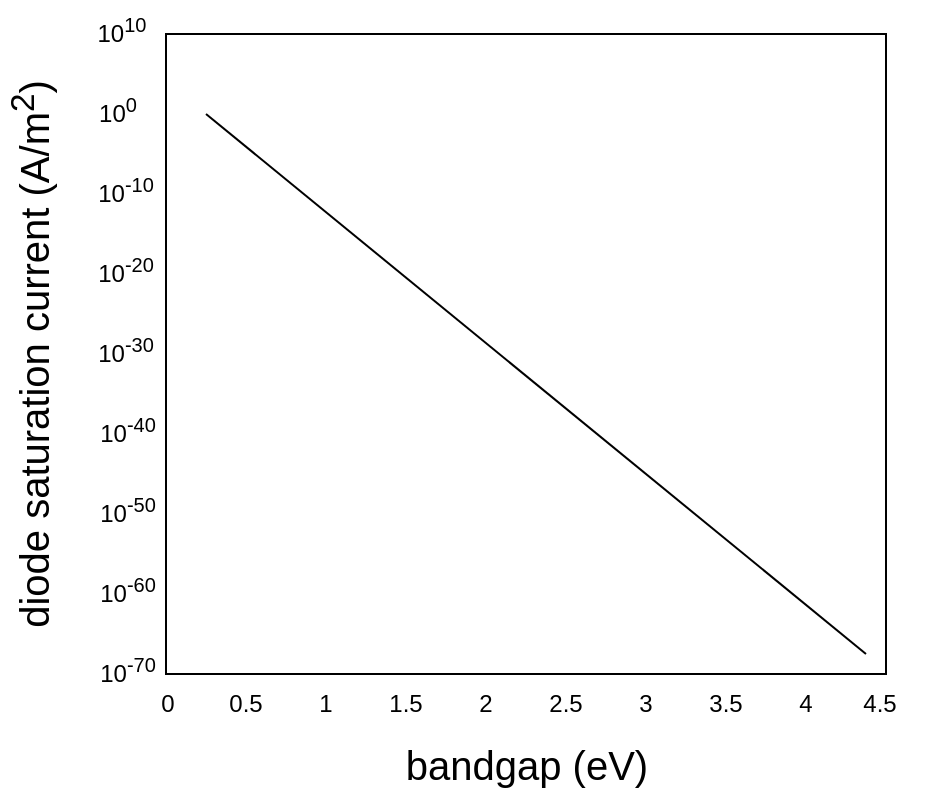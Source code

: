 <mxfile version="26.2.13">
  <diagram name="Page-1" id="xgkHv12_JwNywip6CyJi">
    <mxGraphModel dx="985" dy="1681" grid="1" gridSize="10" guides="1" tooltips="1" connect="1" arrows="1" fold="1" page="1" pageScale="1" pageWidth="827" pageHeight="1169" math="0" shadow="0">
      <root>
        <mxCell id="0" />
        <mxCell id="1" parent="0" />
        <mxCell id="5DIEF12n0zuqp4KruqZF-2" value="" style="rounded=0;whiteSpace=wrap;html=1;fillColor=none;movable=0;resizable=0;rotatable=0;deletable=0;editable=0;locked=1;connectable=0;" parent="1" vertex="1">
          <mxGeometry x="440" width="360" height="320" as="geometry" />
        </mxCell>
        <mxCell id="5DIEF12n0zuqp4KruqZF-3" value="" style="endArrow=none;html=1;rounded=0;" parent="1" edge="1">
          <mxGeometry width="50" height="50" relative="1" as="geometry">
            <mxPoint x="460" y="40" as="sourcePoint" />
            <mxPoint x="790" y="310" as="targetPoint" />
          </mxGeometry>
        </mxCell>
        <mxCell id="5DIEF12n0zuqp4KruqZF-4" value="&lt;font style=&quot;font-size: 20px;&quot;&gt;bandgap (eV)&lt;/font&gt;" style="text;html=1;align=center;verticalAlign=middle;whiteSpace=wrap;rounded=0;" parent="1" vertex="1">
          <mxGeometry x="557.5" y="350" width="125" height="30" as="geometry" />
        </mxCell>
        <mxCell id="5DIEF12n0zuqp4KruqZF-5" value="&lt;font style=&quot;font-size: 20px;&quot;&gt;diode saturation current (A/m&lt;sup style=&quot;&quot;&gt;2&lt;/sup&gt;)&lt;/font&gt;" style="text;html=1;align=center;verticalAlign=middle;whiteSpace=wrap;rounded=0;rotation=-90;" parent="1" vertex="1">
          <mxGeometry x="225" y="145" width="295" height="30" as="geometry" />
        </mxCell>
        <mxCell id="5DIEF12n0zuqp4KruqZF-6" value="&lt;font&gt;10&lt;sup style=&quot;&quot;&gt;10&lt;/sup&gt;&lt;/font&gt;" style="text;html=1;align=center;verticalAlign=middle;whiteSpace=wrap;rounded=0;" parent="1" vertex="1">
          <mxGeometry x="388" y="-17" width="60" height="30" as="geometry" />
        </mxCell>
        <mxCell id="5DIEF12n0zuqp4KruqZF-9" value="10&lt;sup&gt;-30&lt;/sup&gt;" style="text;html=1;align=center;verticalAlign=middle;whiteSpace=wrap;rounded=0;" parent="1" vertex="1">
          <mxGeometry x="390" y="143" width="60" height="30" as="geometry" />
        </mxCell>
        <mxCell id="5DIEF12n0zuqp4KruqZF-10" value="4.5" style="text;html=1;align=center;verticalAlign=middle;whiteSpace=wrap;rounded=0;" parent="1" vertex="1">
          <mxGeometry x="767" y="320" width="60" height="30" as="geometry" />
        </mxCell>
        <mxCell id="5DIEF12n0zuqp4KruqZF-11" value="0" style="text;html=1;align=center;verticalAlign=middle;whiteSpace=wrap;rounded=0;" parent="1" vertex="1">
          <mxGeometry x="411" y="320" width="60" height="30" as="geometry" />
        </mxCell>
        <mxCell id="5DIEF12n0zuqp4KruqZF-12" value="0.5" style="text;html=1;align=center;verticalAlign=middle;whiteSpace=wrap;rounded=0;" parent="1" vertex="1">
          <mxGeometry x="450" y="320" width="60" height="30" as="geometry" />
        </mxCell>
        <mxCell id="5DIEF12n0zuqp4KruqZF-13" value="1" style="text;html=1;align=center;verticalAlign=middle;whiteSpace=wrap;rounded=0;" parent="1" vertex="1">
          <mxGeometry x="490" y="320" width="60" height="30" as="geometry" />
        </mxCell>
        <mxCell id="5DIEF12n0zuqp4KruqZF-14" value="1.5" style="text;html=1;align=center;verticalAlign=middle;whiteSpace=wrap;rounded=0;" parent="1" vertex="1">
          <mxGeometry x="530" y="320" width="60" height="30" as="geometry" />
        </mxCell>
        <mxCell id="5DIEF12n0zuqp4KruqZF-15" value="2" style="text;html=1;align=center;verticalAlign=middle;whiteSpace=wrap;rounded=0;" parent="1" vertex="1">
          <mxGeometry x="570" y="320" width="60" height="30" as="geometry" />
        </mxCell>
        <mxCell id="5DIEF12n0zuqp4KruqZF-16" value="2.5" style="text;html=1;align=center;verticalAlign=middle;whiteSpace=wrap;rounded=0;" parent="1" vertex="1">
          <mxGeometry x="610" y="320" width="60" height="30" as="geometry" />
        </mxCell>
        <mxCell id="5DIEF12n0zuqp4KruqZF-17" value="3" style="text;html=1;align=center;verticalAlign=middle;whiteSpace=wrap;rounded=0;" parent="1" vertex="1">
          <mxGeometry x="650" y="320" width="60" height="30" as="geometry" />
        </mxCell>
        <mxCell id="5DIEF12n0zuqp4KruqZF-18" value="3.5" style="text;html=1;align=center;verticalAlign=middle;whiteSpace=wrap;rounded=0;" parent="1" vertex="1">
          <mxGeometry x="690" y="320" width="60" height="30" as="geometry" />
        </mxCell>
        <mxCell id="5DIEF12n0zuqp4KruqZF-19" value="4" style="text;html=1;align=center;verticalAlign=middle;whiteSpace=wrap;rounded=0;" parent="1" vertex="1">
          <mxGeometry x="730" y="320" width="60" height="30" as="geometry" />
        </mxCell>
        <mxCell id="5DIEF12n0zuqp4KruqZF-20" value="&lt;font&gt;10&lt;sup style=&quot;&quot;&gt;0&lt;/sup&gt;&lt;/font&gt;" style="text;html=1;align=center;verticalAlign=middle;whiteSpace=wrap;rounded=0;" parent="1" vertex="1">
          <mxGeometry x="386" y="23" width="60" height="30" as="geometry" />
        </mxCell>
        <mxCell id="5DIEF12n0zuqp4KruqZF-21" value="&lt;font&gt;10&lt;sup style=&quot;&quot;&gt;-10&lt;/sup&gt;&lt;/font&gt;" style="text;html=1;align=center;verticalAlign=middle;whiteSpace=wrap;rounded=0;" parent="1" vertex="1">
          <mxGeometry x="390" y="63" width="60" height="30" as="geometry" />
        </mxCell>
        <mxCell id="5DIEF12n0zuqp4KruqZF-22" value="&lt;font&gt;10&lt;sup style=&quot;&quot;&gt;-20&lt;/sup&gt;&lt;/font&gt;" style="text;html=1;align=center;verticalAlign=middle;whiteSpace=wrap;rounded=0;" parent="1" vertex="1">
          <mxGeometry x="390" y="103" width="60" height="30" as="geometry" />
        </mxCell>
        <mxCell id="5DIEF12n0zuqp4KruqZF-23" value="10&lt;sup&gt;-40&lt;/sup&gt;" style="text;html=1;align=center;verticalAlign=middle;whiteSpace=wrap;rounded=0;" parent="1" vertex="1">
          <mxGeometry x="391" y="183" width="60" height="30" as="geometry" />
        </mxCell>
        <mxCell id="5DIEF12n0zuqp4KruqZF-24" value="10&lt;sup&gt;-50&lt;/sup&gt;" style="text;html=1;align=center;verticalAlign=middle;whiteSpace=wrap;rounded=0;" parent="1" vertex="1">
          <mxGeometry x="391" y="223" width="60" height="30" as="geometry" />
        </mxCell>
        <mxCell id="5DIEF12n0zuqp4KruqZF-25" value="10&lt;sup&gt;-60&lt;/sup&gt;" style="text;html=1;align=center;verticalAlign=middle;whiteSpace=wrap;rounded=0;" parent="1" vertex="1">
          <mxGeometry x="391" y="263" width="60" height="30" as="geometry" />
        </mxCell>
        <mxCell id="5DIEF12n0zuqp4KruqZF-26" value="10&lt;sup&gt;-70&lt;/sup&gt;" style="text;html=1;align=center;verticalAlign=middle;whiteSpace=wrap;rounded=0;" parent="1" vertex="1">
          <mxGeometry x="391" y="303" width="60" height="30" as="geometry" />
        </mxCell>
      </root>
    </mxGraphModel>
  </diagram>
</mxfile>

